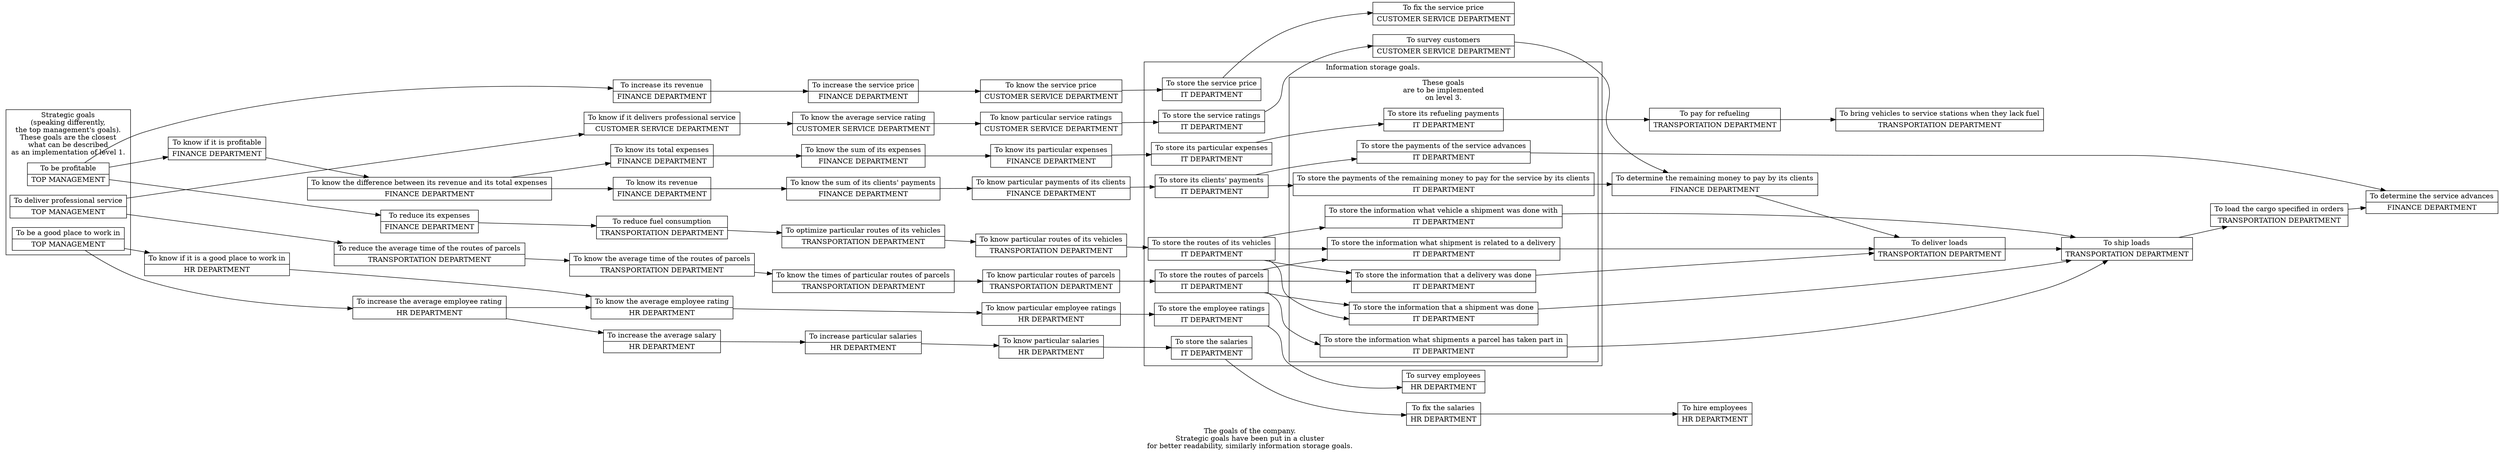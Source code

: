 digraph {
    label="The goals of the company.\nStrategic goals have been put in a cluster\nfor better readability, similarly information storage goals."
    // " A node with a solid border means the top management's goal, a node with a dashed border means the finance department's goal, a node with a dotted border means the IT department's goal, a node with a bold border means the transportation department's goal, a node with diagonals means the human resources department's goal, and a filled node means the customer service department's goal."
    // ranksep="1"
    rankdir="LR"
    node [shape=record]

    subgraph strategic_goals {
        label="Strategic goals\n(speaking differently,\nthe top management's goals).\nThese goals are the closest\nwhat can be described\nas an implementation of level 1."
        cluster="true"

        profitability
            [label="To be profitable | TOP MANAGEMENT"]

        professional_service_delivery
            [label="To deliver professional service | TOP MANAGEMENT"]

        good_place_to_work
            [label="To be a good place to work in | TOP MANAGEMENT"]
    }

    profitability -> {
        profitability_knowledge
        revenue_increase
        expenses_reduction
    }

    professional_service_delivery -> {
        average_parcel_route_time_reduction
        professional_service_delivery_knowledge
    }

    good_place_to_work -> {
        average_employee_rating_increase
        good_place_to_work_knowledge
    }

    profitability_knowledge
        [label="To know if it is profitable | FINANCE DEPARTMENT"]
    profitability_knowledge -> expenses_revenue_difference_knowledge

    expenses_revenue_difference_knowledge
        [label="To know the difference between its revenue and its total expenses | FINANCE DEPARTMENT"]
    expenses_revenue_difference_knowledge -> {
        revenue_knowledge
        expenses_knowledge
    }

    revenue_knowledge
        [label="To know its revenue | FINANCE DEPARTMENT"]
    revenue_knowledge -> clients_payments_sum_knowledge

    revenue_increase
        [label="To increase its revenue | FINANCE DEPARTMENT"]
    revenue_increase -> service_price_increase

    clients_payments_sum_knowledge
        [label="To know the sum of its clients' payments | FINANCE DEPARTMENT"]
    clients_payments_sum_knowledge -> particular_clients_payments_knowledge

    particular_clients_payments_knowledge
        [label="To know particular payments of its clients | FINANCE DEPARTMENT"]
    particular_clients_payments_knowledge -> clients_payments_storage

    expenses_knowledge
        [label="To know its total expenses | FINANCE DEPARTMENT"]
    expenses_knowledge -> expenses_sum_knowledge

    expenses_sum_knowledge
        [label="To know the sum of its expenses | FINANCE DEPARTMENT"]
    expenses_sum_knowledge -> particular_expenses_knowledge

    particular_expenses_knowledge
        [label="To know its particular expenses | FINANCE DEPARTMENT"]
    particular_expenses_knowledge -> particular_expenses_storage

    customers_surveying
        [label="To survey customers | CUSTOMER SERVICE DEPARTMENT"]
    customers_surveying -> remaining_money_to_pay_for_the_service_payments_determination

    remaining_money_to_pay_for_the_service_payments_determination
        [label="To determine the remaining money to pay by its clients | FINANCE DEPARTMENT"]
    remaining_money_to_pay_for_the_service_payments_determination -> deliveries

    service_advance_determination
        [label="To determine the service advances | FINANCE DEPARTMENT"]

    service_price_fixing
        [label="To fix the service price | CUSTOMER SERVICE DEPARTMENT"]

    service_price_increase
        [label="To increase the service price | FINANCE DEPARTMENT"]
    service_price_increase -> service_price_knowledge

    salaries_fixing
        [label="To fix the salaries | HR DEPARTMENT"]
    salaries_fixing -> employee_hiring

    employee_hiring
        [label="To hire employees | HR DEPARTMENT"]

    expenses_reduction
        [label="To reduce its expenses | FINANCE DEPARTMENT"]
    expenses_reduction -> fuel_consumption_reduction

    subgraph information_storage_goals {
        label="Information storage goals."
        cluster=true

        subgraph level_3_goals {
            label="These goals\nare to be implemented\non level 3."
            cluster=true

            refueling_payments_storage
                [label="To store its refueling payments | IT DEPARTMENT"]

            service_advance_payments_storage
                [label="To store the payments of the service advances | IT DEPARTMENT"]

            remaining_money_to_pay_for_the_service_payments_storage
                [label="To store the payments of the remaining money to pay for the service by its clients | IT DEPARTMENT"]

            shipment_vehicle_storage
                [label="To store the information what vehicle a shipment was done with | IT DEPARTMENT"]

            delivery_information_storage
                [label="To store the information that a delivery was done | IT DEPARTMENT"]

            shipment_delivery_relation_storage
                [label="To store the information what shipment is related to a delivery | IT DEPARTMENT"]

            shipment_information_storage
                [label="To store the information that a shipment was done | IT DEPARTMENT"]

            parcel_shipments_storage
                [label="To store the information what shipments a parcel has taken part in | IT DEPARTMENT"]
        }

        particular_expenses_storage
            [label="To store its particular expenses | IT DEPARTMENT"]

        clients_payments_storage
            [label="To store its clients' payments | IT DEPARTMENT"]

        service_price_storage
            [label="To store the service price | IT DEPARTMENT"]

        vehicles_routes_storage
            [label="To store the routes of its vehicles | IT DEPARTMENT"]

        service_ratings_storage
            [label="To store the service ratings | IT DEPARTMENT"]

        employee_ratings_storage
            [label="To store the employee ratings | IT DEPARTMENT"]

        salaries_storage
            [label="To store the salaries | IT DEPARTMENT"]

        parcels_routes_storage
            [label="To store the routes of parcels | IT DEPARTMENT"]
    }

    salaries_storage -> salaries_fixing

    service_advance_payments_storage -> service_advance_determination

    service_ratings_storage -> customers_surveying

    service_price_storage -> service_price_fixing

    shipment_delivery_relation_storage -> deliveries

    shipment_vehicle_storage -> shipments

    shipment_information_storage -> shipments

    particular_expenses_storage -> refueling_payments_storage

    refueling_payments_storage -> refueling_payments

    employee_ratings_storage -> employees_surveying

    remaining_money_to_pay_for_the_service_payments_storage -> remaining_money_to_pay_for_the_service_payments_determination

    parcels_routes_storage -> {
        parcel_shipments_storage
        delivery_information_storage
        shipment_delivery_relation_storage
        shipment_information_storage
    }

    parcel_shipments_storage -> shipments

    delivery_information_storage -> deliveries

    vehicles_routes_storage -> {
        delivery_information_storage
        shipment_delivery_relation_storage
        shipment_information_storage
        shipment_vehicle_storage
    }

    clients_payments_storage -> {
        remaining_money_to_pay_for_the_service_payments_storage
        service_advance_payments_storage
    }

    service_price_knowledge
        [label="To know the service price | CUSTOMER SERVICE DEPARTMENT"]
    service_price_knowledge -> service_price_storage

    refueling_payments
        [label="To pay for refueling | TRANSPORTATION DEPARTMENT"]
    refueling_payments -> vehicle_service_stations_bringing

    vehicle_service_stations_bringing
        [label="To bring vehicles to service stations when they lack fuel | TRANSPORTATION DEPARTMENT"]

    loads
        [label="To load the cargo specified in orders | TRANSPORTATION DEPARTMENT"]
    loads -> service_advance_determination

    shipments
        [label="To ship loads | TRANSPORTATION DEPARTMENT"]
    shipments -> loads

    deliveries
        [label="To deliver loads | TRANSPORTATION DEPARTMENT"]
    deliveries -> shipments

    fuel_consumption_reduction
        [label="To reduce fuel consumption | TRANSPORTATION DEPARTMENT"]
    fuel_consumption_reduction -> vehicles_particular_routes_optimization

    particular_parcels_routes_times_knowledge
        [label="To know the times of particular routes of parcels | TRANSPORTATION DEPARTMENT"]
    particular_parcels_routes_times_knowledge -> particular_parcels_routes_knowledge

    average_parcel_route_time_knowledge
        [label="To know the average time of the routes of parcels | TRANSPORTATION DEPARTMENT"]
    average_parcel_route_time_knowledge -> particular_parcels_routes_times_knowledge

    average_parcel_route_time_reduction
        [label="To reduce the average time of the routes of parcels | TRANSPORTATION DEPARTMENT"]
    average_parcel_route_time_reduction -> average_parcel_route_time_knowledge

    vehicles_particular_routes_optimization
        [label="To optimize particular routes of its vehicles | TRANSPORTATION DEPARTMENT"]
    vehicles_particular_routes_optimization -> vehicles_particular_routes_knowledge

    vehicles_particular_routes_knowledge
        [label="To know particular routes of its vehicles | TRANSPORTATION DEPARTMENT"]
    vehicles_particular_routes_knowledge -> vehicles_routes_storage

    particular_parcels_routes_knowledge
        [label="To know particular routes of parcels | TRANSPORTATION DEPARTMENT"]
    particular_parcels_routes_knowledge -> parcels_routes_storage

    employees_surveying
        [label="To survey employees | HR DEPARTMENT"]

    average_employee_rating_knowledge
        [label="To know the average employee rating | HR DEPARTMENT"]
    average_employee_rating_knowledge -> particular_employee_ratings_knowledge

    particular_employee_ratings_knowledge
        [label="To know particular employee ratings | HR DEPARTMENT"]
    particular_employee_ratings_knowledge -> employee_ratings_storage

    average_employee_rating_increase
        [label="To increase the average employee rating | HR DEPARTMENT"]
    average_employee_rating_increase -> {
        average_employee_rating_knowledge
        average_salary_increase
    }

    good_place_to_work_knowledge
        [label="To know if it is a good place to work in | HR DEPARTMENT"]
    good_place_to_work_knowledge -> average_employee_rating_knowledge

    average_salary_increase
        [label="To increase the average salary | HR DEPARTMENT"]
    average_salary_increase -> particular_salaries_increase

    particular_salaries_increase
        [label="To increase particular salaries | HR DEPARTMENT"]
    particular_salaries_increase -> particular_salaries_knowledge

    particular_salaries_knowledge
        [label="To know particular salaries | HR DEPARTMENT"]
    particular_salaries_knowledge -> salaries_storage

    average_service_rating_knowledge
        [label="To know the average service rating | CUSTOMER SERVICE DEPARTMENT"]
    average_service_rating_knowledge -> particular_service_ratings_knowledge

    particular_service_ratings_knowledge
        [label="To know particular service ratings | CUSTOMER SERVICE DEPARTMENT"]
    particular_service_ratings_knowledge -> service_ratings_storage

    professional_service_delivery_knowledge
        [label="To know if it delivers professional service | CUSTOMER SERVICE DEPARTMENT"]
    professional_service_delivery_knowledge -> average_service_rating_knowledge
}
